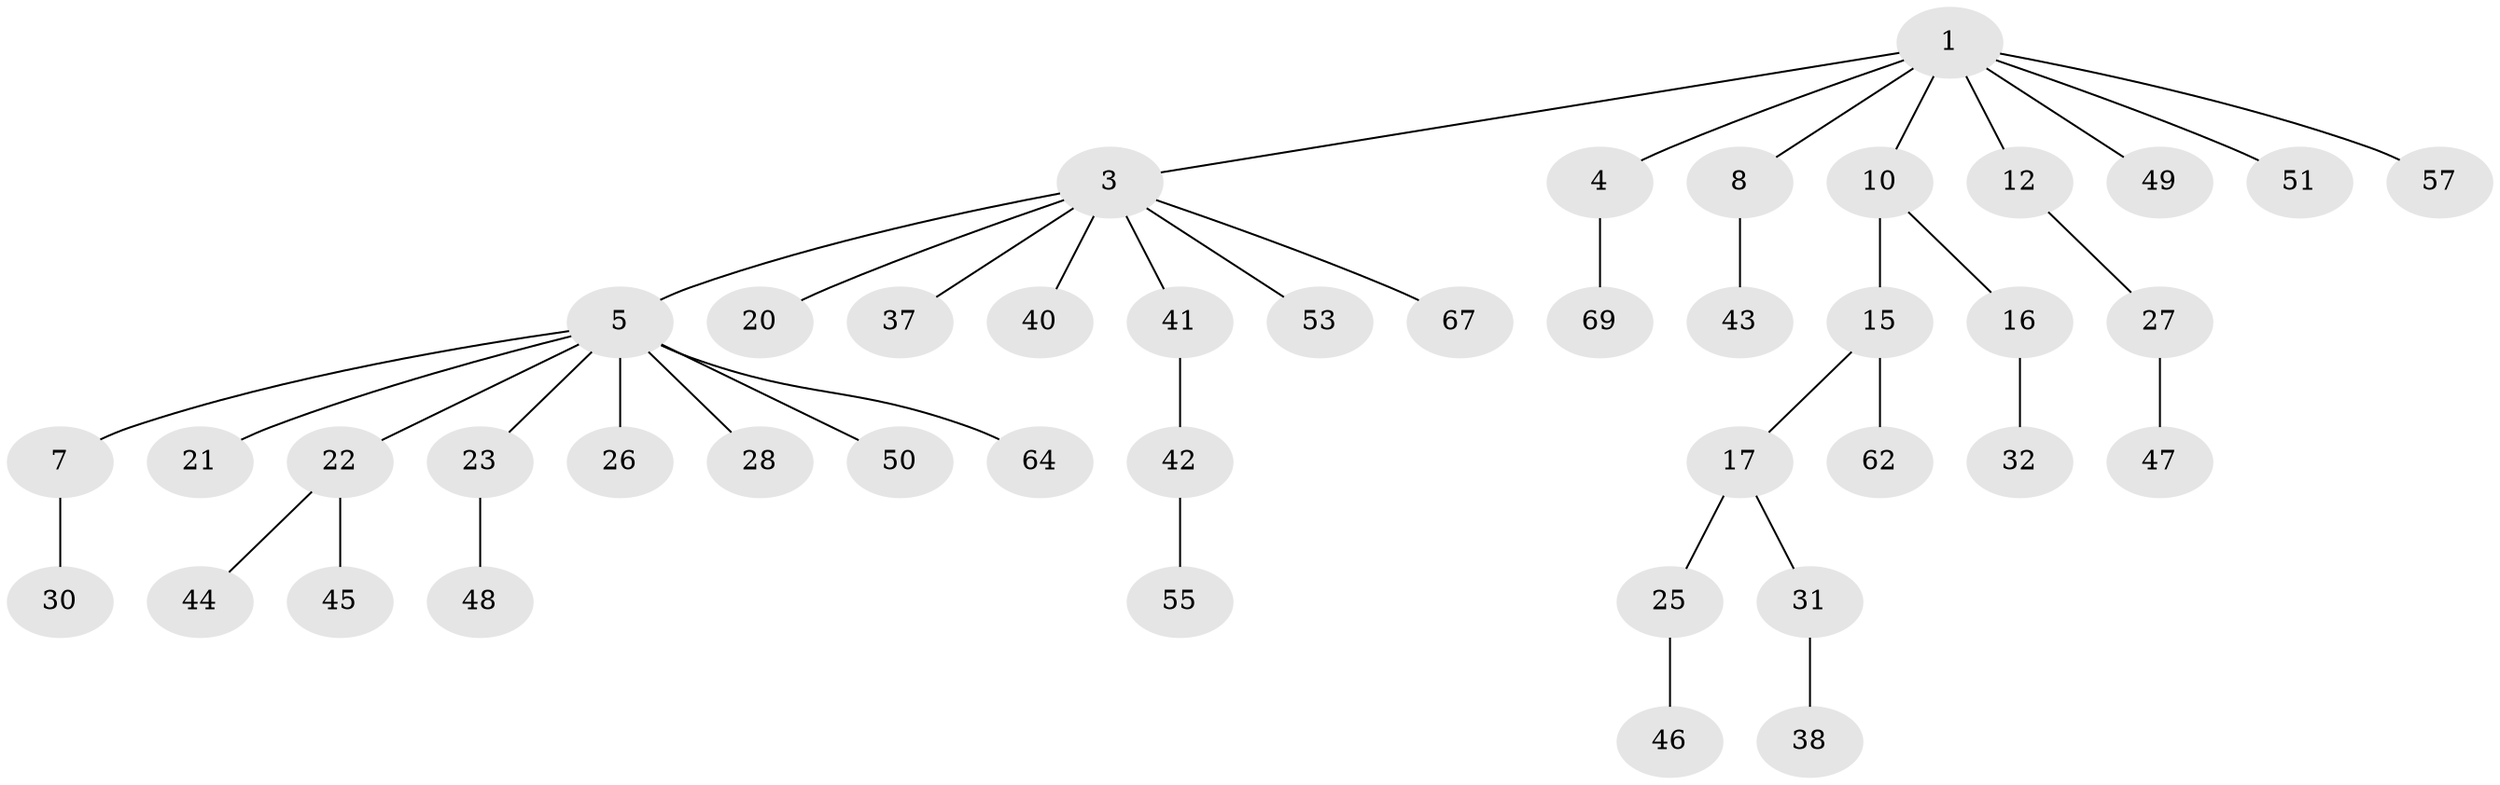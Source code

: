// original degree distribution, {6: 0.0136986301369863, 3: 0.1506849315068493, 2: 0.2602739726027397, 7: 0.0136986301369863, 5: 0.0136986301369863, 4: 0.0684931506849315, 1: 0.4794520547945205}
// Generated by graph-tools (version 1.1) at 2025/19/03/04/25 18:19:08]
// undirected, 43 vertices, 42 edges
graph export_dot {
graph [start="1"]
  node [color=gray90,style=filled];
  1 [super="+2+6"];
  3 [super="+13"];
  4;
  5 [super="+11"];
  7 [super="+34+9"];
  8 [super="+14"];
  10;
  12;
  15 [super="+18"];
  16;
  17;
  20 [super="+52"];
  21;
  22 [super="+39"];
  23 [super="+35+58+24"];
  25;
  26;
  27 [super="+63+70"];
  28;
  30;
  31;
  32;
  37 [super="+54"];
  38;
  40;
  41;
  42;
  43 [super="+61"];
  44;
  45;
  46;
  47;
  48;
  49;
  50 [super="+56"];
  51;
  53;
  55;
  57 [super="+60+71"];
  62;
  64;
  67;
  69;
  1 -- 3;
  1 -- 8;
  1 -- 12;
  1 -- 49;
  1 -- 10;
  1 -- 4;
  1 -- 51;
  1 -- 57;
  3 -- 5;
  3 -- 67;
  3 -- 37;
  3 -- 20;
  3 -- 53;
  3 -- 40;
  3 -- 41;
  4 -- 69;
  5 -- 7;
  5 -- 22;
  5 -- 23;
  5 -- 26;
  5 -- 28;
  5 -- 64;
  5 -- 50;
  5 -- 21;
  7 -- 30;
  8 -- 43;
  10 -- 15;
  10 -- 16;
  12 -- 27;
  15 -- 17;
  15 -- 62;
  16 -- 32;
  17 -- 25;
  17 -- 31;
  22 -- 44;
  22 -- 45;
  23 -- 48;
  25 -- 46;
  27 -- 47;
  31 -- 38;
  41 -- 42;
  42 -- 55;
}
